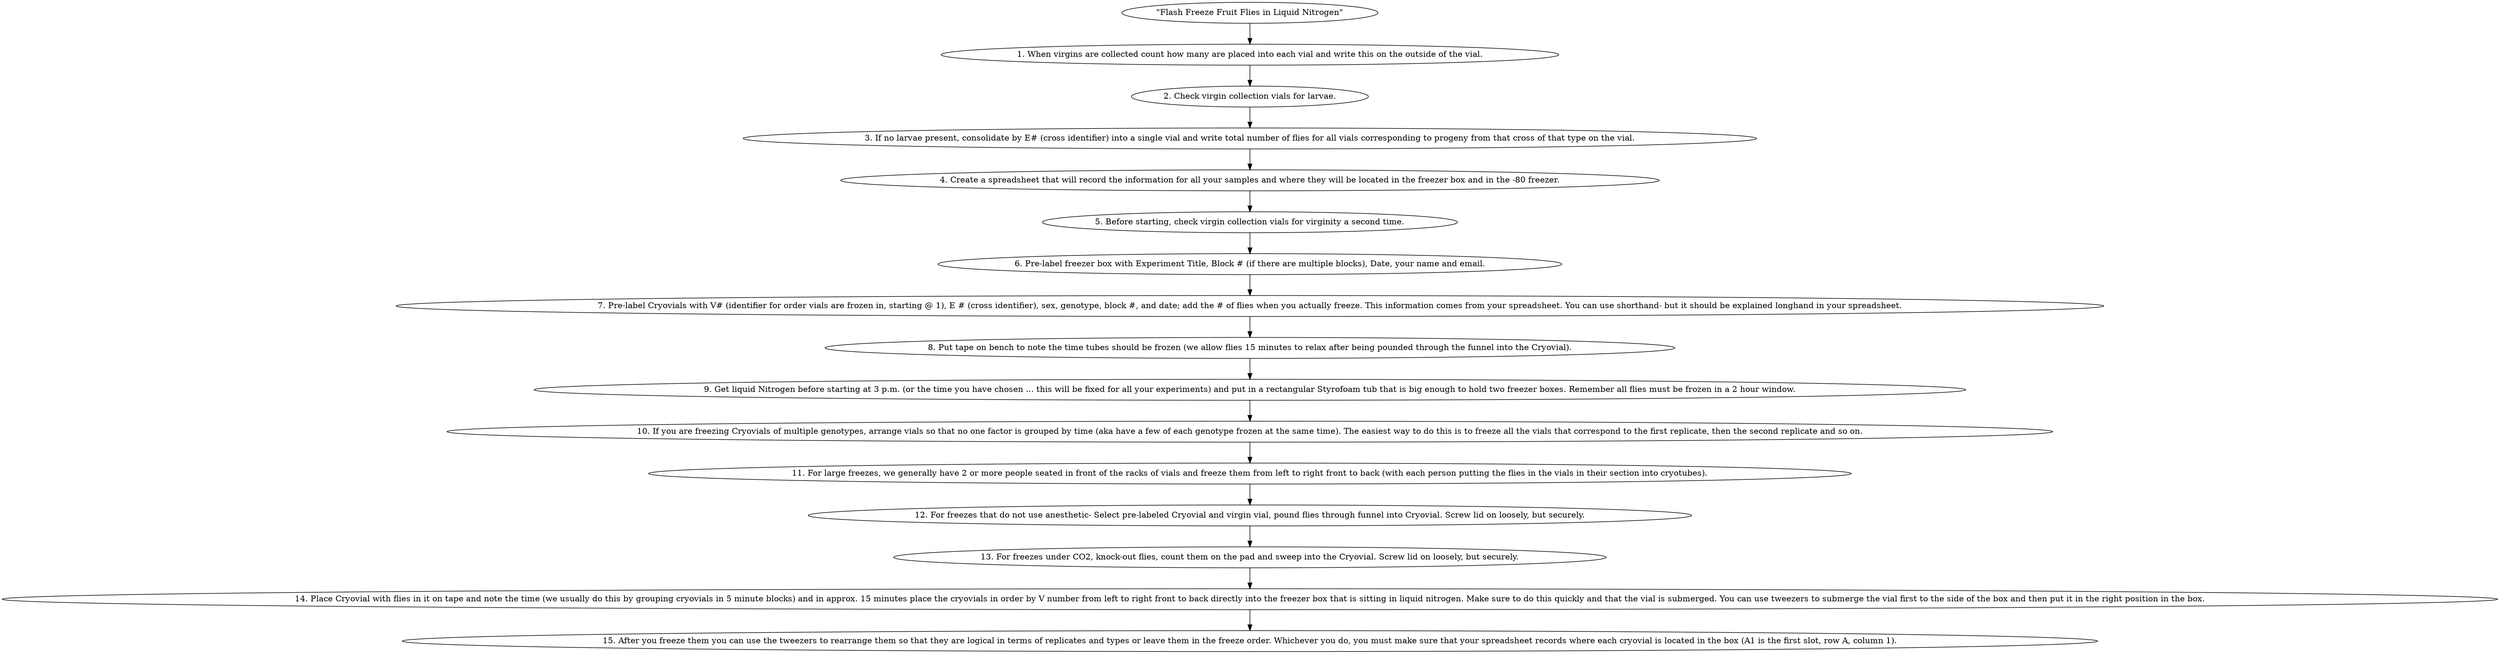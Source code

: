 digraph FlashFreezeFruitFliesProtocol {
    // Define the title
    Title [label="\"Flash Freeze Fruit Flies in Liquid Nitrogen\""];
    
    // Define steps
    Step1 [label="1. When virgins are collected count how many are placed into each vial and write this on the outside of the vial."];
    Step2 [label="2. Check virgin collection vials for larvae."];
    Step3 [label="3. If no larvae present, consolidate by E# (cross identifier) into a single vial and write total number of flies for all vials corresponding to progeny from that cross of that type on the vial."];
    Step4 [label="4. Create a spreadsheet that will record the information for all your samples and where they will be located in the freezer box and in the -80 freezer."];
    Step5 [label="5. Before starting, check virgin collection vials for virginity a second time."];
    Step6 [label="6. Pre-label freezer box with Experiment Title, Block # (if there are multiple blocks), Date, your name and email."];
    Step7 [label="7. Pre-label Cryovials with V# (identifier for order vials are frozen in, starting @ 1), E # (cross identifier), sex, genotype, block #, and date; add the # of flies when you actually freeze. This information comes from your spreadsheet. You can use shorthand- but it should be explained longhand in your spreadsheet."];
    Step8 [label="8. Put tape on bench to note the time tubes should be frozen (we allow flies 15 minutes to relax after being pounded through the funnel into the Cryovial)."];
    Step9 [label="9. Get liquid Nitrogen before starting at 3 p.m. (or the time you have chosen ... this will be fixed for all your experiments) and put in a rectangular Styrofoam tub that is big enough to hold two freezer boxes. Remember all flies must be frozen in a 2 hour window."];
    Step10 [label="10. If you are freezing Cryovials of multiple genotypes, arrange vials so that no one factor is grouped by time (aka have a few of each genotype frozen at the same time). The easiest way to do this is to freeze all the vials that correspond to the first replicate, then the second replicate and so on."];
    Step11 [label="11. For large freezes, we generally have 2 or more people seated in front of the racks of vials and freeze them from left to right front to back (with each person putting the flies in the vials in their section into cryotubes)."];
    Step12 [label="12. For freezes that do not use anesthetic- Select pre-labeled Cryovial and virgin vial, pound flies through funnel into Cryovial. Screw lid on loosely, but securely."];
    Step13 [label="13. For freezes under CO2, knock-out flies, count them on the pad and sweep into the Cryovial. Screw lid on loosely, but securely."];
    Step14 [label="14. Place Cryovial with flies in it on tape and note the time (we usually do this by grouping cryovials in 5 minute blocks) and in approx. 15 minutes place the cryovials in order by V number from left to right front to back directly into the freezer box that is sitting in liquid nitrogen. Make sure to do this quickly and that the vial is submerged. You can use tweezers to submerge the vial first to the side of the box and then put it in the right position in the box."];
    Step15 [label="15. After you freeze them you can use the tweezers to rearrange them so that they are logical in terms of replicates and types or leave them in the freeze order. Whichever you do, you must make sure that your spreadsheet records where each cryovial is located in the box (A1 is the first slot, row A, column 1)."];
    
    // Define edges (sequence of steps)
    Title -> Step1;
    Step1 -> Step2;
    Step2 -> Step3;
    Step3 -> Step4;
    Step4 -> Step5;
    Step5 -> Step6;
    Step6 -> Step7;
    Step7 -> Step8;
    Step8 -> Step9;
    Step9 -> Step10;
    Step10 -> Step11;
    Step11 -> Step12;
    Step12 -> Step13;
    Step13 -> Step14;
    Step14 -> Step15;
}
